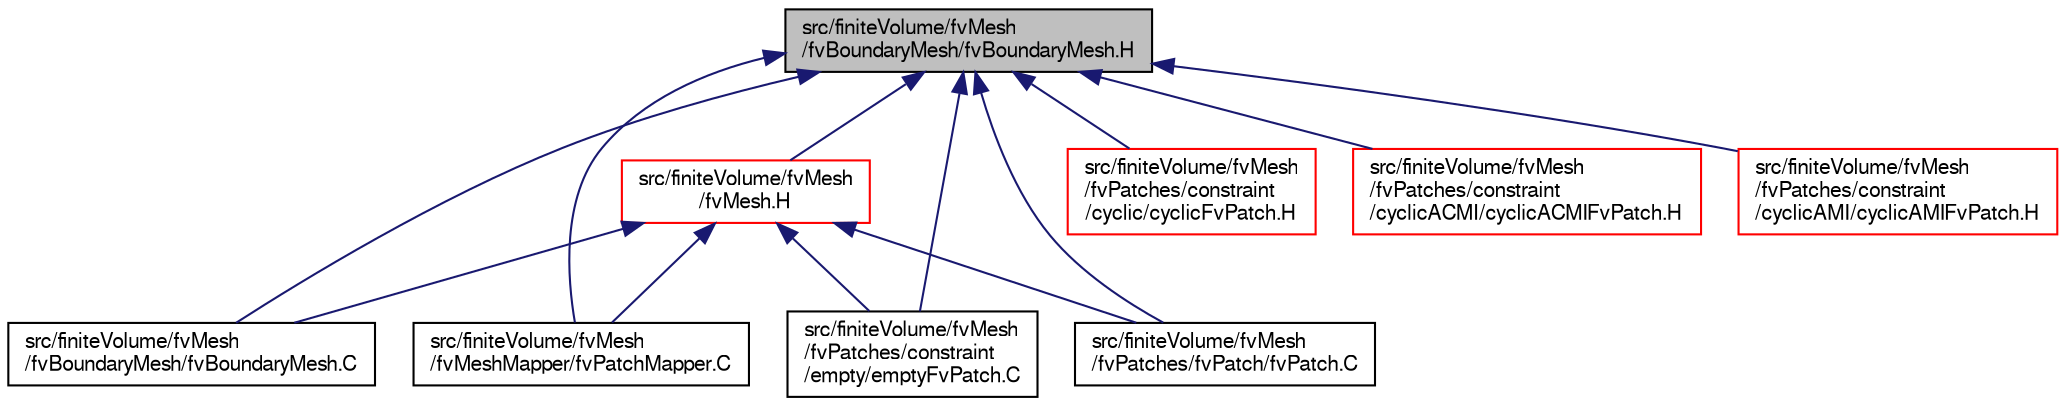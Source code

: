 digraph "src/finiteVolume/fvMesh/fvBoundaryMesh/fvBoundaryMesh.H"
{
  bgcolor="transparent";
  edge [fontname="FreeSans",fontsize="10",labelfontname="FreeSans",labelfontsize="10"];
  node [fontname="FreeSans",fontsize="10",shape=record];
  Node164 [label="src/finiteVolume/fvMesh\l/fvBoundaryMesh/fvBoundaryMesh.H",height=0.2,width=0.4,color="black", fillcolor="grey75", style="filled", fontcolor="black"];
  Node164 -> Node165 [dir="back",color="midnightblue",fontsize="10",style="solid",fontname="FreeSans"];
  Node165 [label="src/finiteVolume/fvMesh\l/fvBoundaryMesh/fvBoundaryMesh.C",height=0.2,width=0.4,color="black",URL="$a03524.html"];
  Node164 -> Node166 [dir="back",color="midnightblue",fontsize="10",style="solid",fontname="FreeSans"];
  Node166 [label="src/finiteVolume/fvMesh\l/fvMesh.H",height=0.2,width=0.4,color="red",URL="$a03533.html"];
  Node166 -> Node165 [dir="back",color="midnightblue",fontsize="10",style="solid",fontname="FreeSans"];
  Node166 -> Node1771 [dir="back",color="midnightblue",fontsize="10",style="solid",fontname="FreeSans"];
  Node1771 [label="src/finiteVolume/fvMesh\l/fvMeshMapper/fvPatchMapper.C",height=0.2,width=0.4,color="black",URL="$a03548.html"];
  Node166 -> Node1794 [dir="back",color="midnightblue",fontsize="10",style="solid",fontname="FreeSans"];
  Node1794 [label="src/finiteVolume/fvMesh\l/fvPatches/constraint\l/empty/emptyFvPatch.C",height=0.2,width=0.4,color="black",URL="$a03605.html"];
  Node166 -> Node572 [dir="back",color="midnightblue",fontsize="10",style="solid",fontname="FreeSans"];
  Node572 [label="src/finiteVolume/fvMesh\l/fvPatches/fvPatch/fvPatch.C",height=0.2,width=0.4,color="black",URL="$a03683.html"];
  Node164 -> Node1771 [dir="back",color="midnightblue",fontsize="10",style="solid",fontname="FreeSans"];
  Node164 -> Node1996 [dir="back",color="midnightblue",fontsize="10",style="solid",fontname="FreeSans"];
  Node1996 [label="src/finiteVolume/fvMesh\l/fvPatches/constraint\l/cyclic/cyclicFvPatch.H",height=0.2,width=0.4,color="red",URL="$a03584.html"];
  Node164 -> Node2039 [dir="back",color="midnightblue",fontsize="10",style="solid",fontname="FreeSans"];
  Node2039 [label="src/finiteVolume/fvMesh\l/fvPatches/constraint\l/cyclicACMI/cyclicACMIFvPatch.H",height=0.2,width=0.4,color="red",URL="$a03590.html"];
  Node164 -> Node2047 [dir="back",color="midnightblue",fontsize="10",style="solid",fontname="FreeSans"];
  Node2047 [label="src/finiteVolume/fvMesh\l/fvPatches/constraint\l/cyclicAMI/cyclicAMIFvPatch.H",height=0.2,width=0.4,color="red",URL="$a03596.html"];
  Node164 -> Node1794 [dir="back",color="midnightblue",fontsize="10",style="solid",fontname="FreeSans"];
  Node164 -> Node572 [dir="back",color="midnightblue",fontsize="10",style="solid",fontname="FreeSans"];
}
